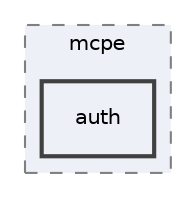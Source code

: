 digraph "auth"
{
 // INTERACTIVE_SVG=YES
 // LATEX_PDF_SIZE
  edge [fontname="Helvetica",fontsize="10",labelfontname="Helvetica",labelfontsize="10"];
  node [fontname="Helvetica",fontsize="10",shape=record];
  compound=true
  subgraph clusterdir_c34322918f2837155f3742220523bcd3 {
    graph [ bgcolor="#edf0f7", pencolor="grey50", style="filled,dashed,", label="mcpe", fontname="Helvetica", fontsize="10", URL="dir_c34322918f2837155f3742220523bcd3.html"]
  dir_08b322ce36fe2e53b32e110ea1c405fc [shape=box, label="auth", style="filled,bold,", fillcolor="#edf0f7", color="grey25", URL="dir_08b322ce36fe2e53b32e110ea1c405fc.html"];
  }
}

